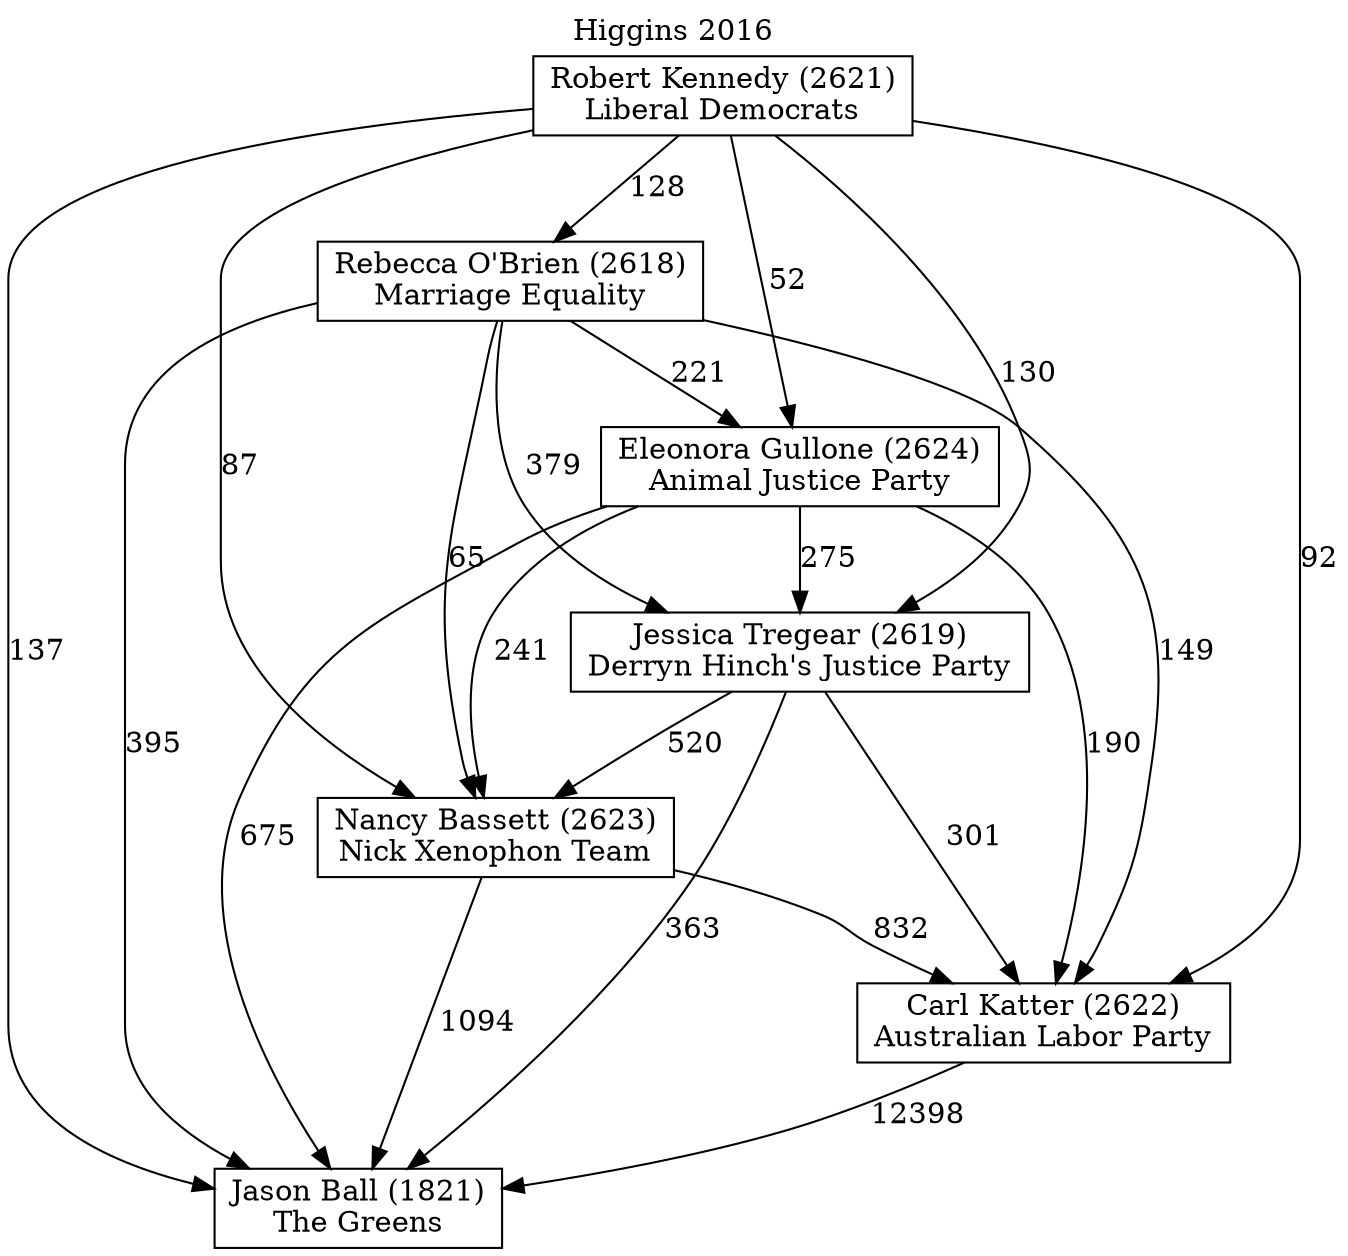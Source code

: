 // House preference flow
digraph "Jason Ball (1821)_Higgins_2016" {
	graph [label="Higgins 2016" labelloc=t mclimit=10]
	node [shape=box]
	"Jessica Tregear (2619)" [label="Jessica Tregear (2619)
Derryn Hinch's Justice Party"]
	"Eleonora Gullone (2624)" [label="Eleonora Gullone (2624)
Animal Justice Party"]
	"Robert Kennedy (2621)" [label="Robert Kennedy (2621)
Liberal Democrats"]
	"Jason Ball (1821)" [label="Jason Ball (1821)
The Greens"]
	"Rebecca O'Brien (2618)" [label="Rebecca O'Brien (2618)
Marriage Equality"]
	"Nancy Bassett (2623)" [label="Nancy Bassett (2623)
Nick Xenophon Team"]
	"Carl Katter (2622)" [label="Carl Katter (2622)
Australian Labor Party"]
	"Eleonora Gullone (2624)" -> "Nancy Bassett (2623)" [label=241]
	"Rebecca O'Brien (2618)" -> "Jessica Tregear (2619)" [label=379]
	"Robert Kennedy (2621)" -> "Carl Katter (2622)" [label=92]
	"Jessica Tregear (2619)" -> "Carl Katter (2622)" [label=301]
	"Rebecca O'Brien (2618)" -> "Eleonora Gullone (2624)" [label=221]
	"Robert Kennedy (2621)" -> "Rebecca O'Brien (2618)" [label=128]
	"Robert Kennedy (2621)" -> "Jason Ball (1821)" [label=137]
	"Eleonora Gullone (2624)" -> "Jessica Tregear (2619)" [label=275]
	"Robert Kennedy (2621)" -> "Jessica Tregear (2619)" [label=130]
	"Rebecca O'Brien (2618)" -> "Nancy Bassett (2623)" [label=65]
	"Rebecca O'Brien (2618)" -> "Carl Katter (2622)" [label=149]
	"Nancy Bassett (2623)" -> "Carl Katter (2622)" [label=832]
	"Robert Kennedy (2621)" -> "Eleonora Gullone (2624)" [label=52]
	"Jessica Tregear (2619)" -> "Nancy Bassett (2623)" [label=520]
	"Eleonora Gullone (2624)" -> "Jason Ball (1821)" [label=675]
	"Rebecca O'Brien (2618)" -> "Jason Ball (1821)" [label=395]
	"Nancy Bassett (2623)" -> "Jason Ball (1821)" [label=1094]
	"Robert Kennedy (2621)" -> "Nancy Bassett (2623)" [label=87]
	"Carl Katter (2622)" -> "Jason Ball (1821)" [label=12398]
	"Eleonora Gullone (2624)" -> "Carl Katter (2622)" [label=190]
	"Jessica Tregear (2619)" -> "Jason Ball (1821)" [label=363]
}
